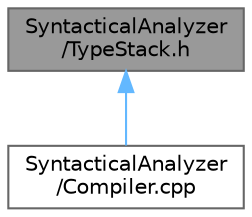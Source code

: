 digraph "SyntacticalAnalyzer/TypeStack.h"
{
 // LATEX_PDF_SIZE
  bgcolor="transparent";
  edge [fontname=Helvetica,fontsize=10,labelfontname=Helvetica,labelfontsize=10];
  node [fontname=Helvetica,fontsize=10,shape=box,height=0.2,width=0.4];
  Node1 [label="SyntacticalAnalyzer\l/TypeStack.h",height=0.2,width=0.4,color="gray40", fillcolor="grey60", style="filled", fontcolor="black",tooltip="Содержит описание класса стека типов"];
  Node1 -> Node2 [dir="back",color="steelblue1",style="solid"];
  Node2 [label="SyntacticalAnalyzer\l/Compiler.cpp",height=0.2,width=0.4,color="grey40", fillcolor="white", style="filled",URL="$_compiler_8cpp.html",tooltip="Основной файл, содержащий описание класса транслятора и запускает компиляцию кода"];
}
